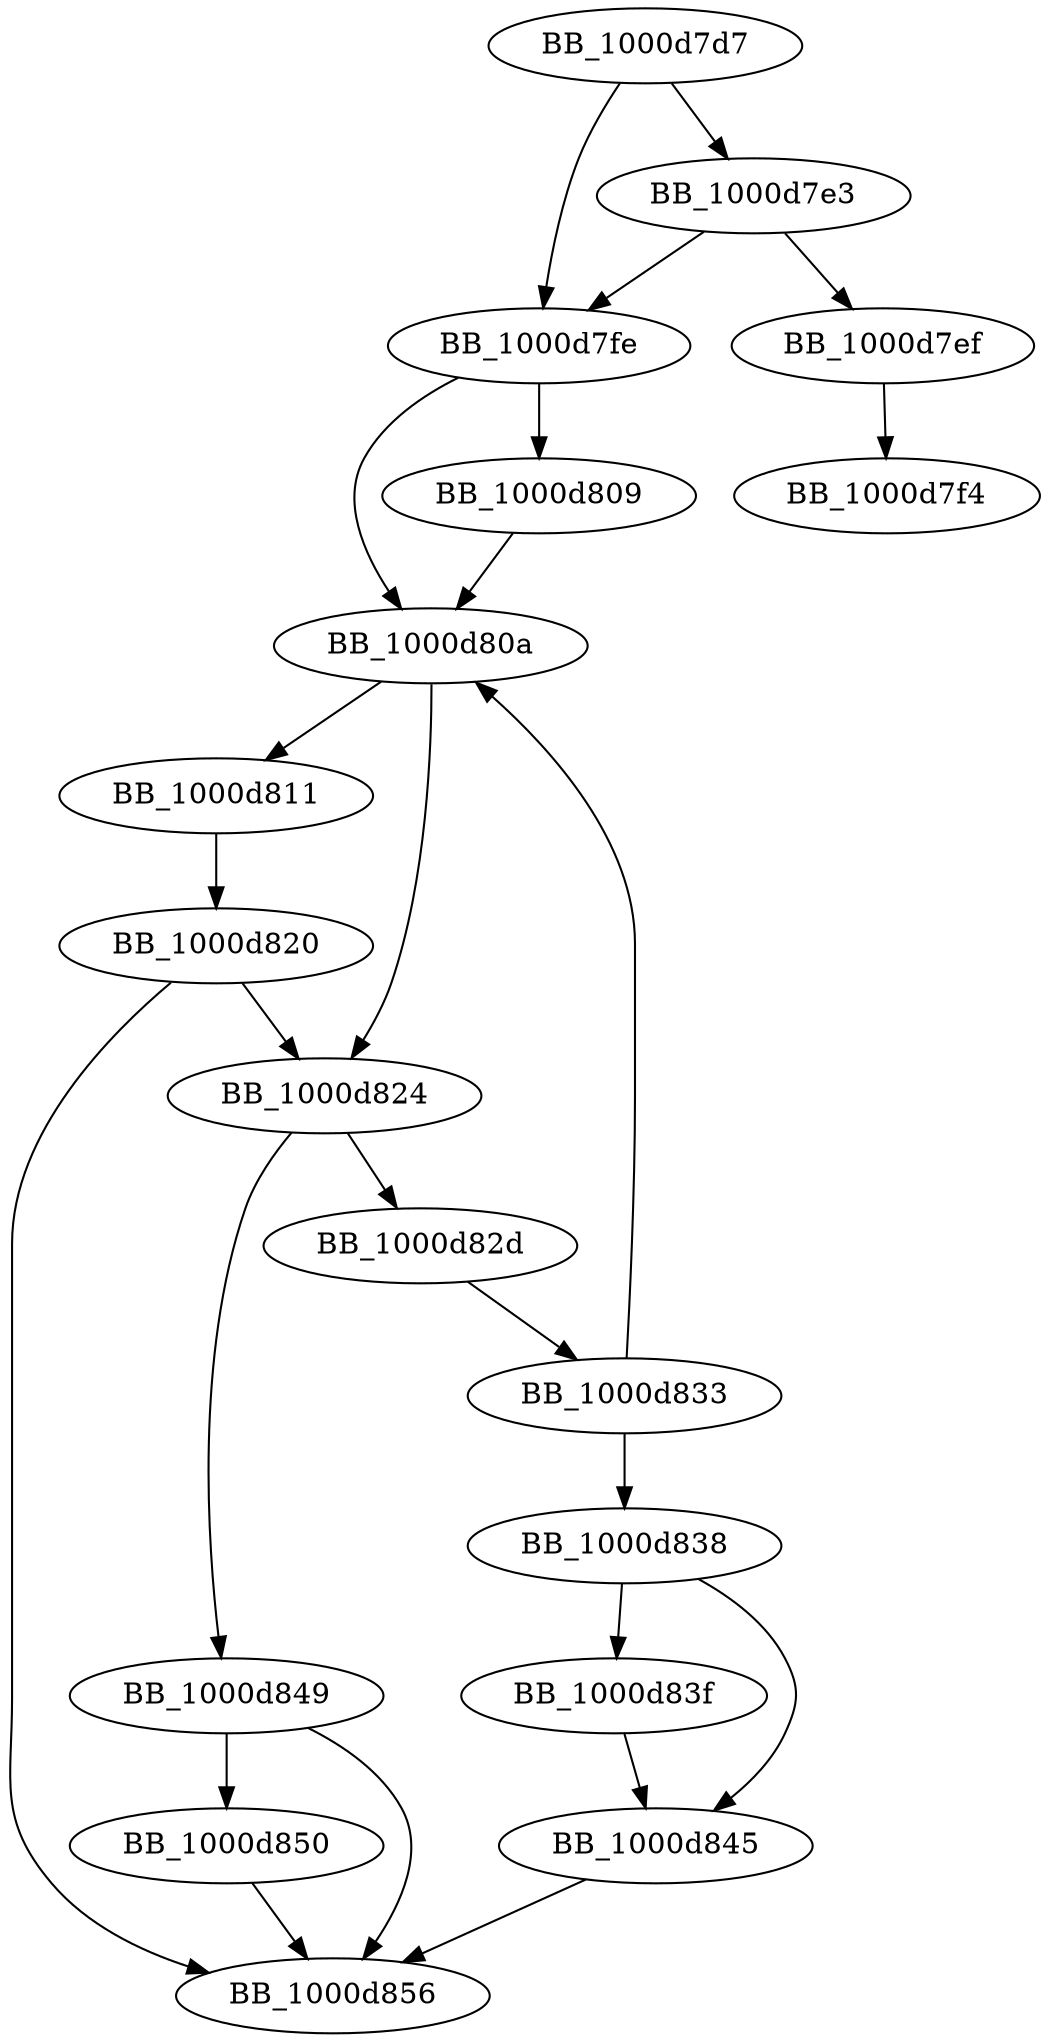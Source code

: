 DiGraph __calloc_impl{
BB_1000d7d7->BB_1000d7e3
BB_1000d7d7->BB_1000d7fe
BB_1000d7e3->BB_1000d7ef
BB_1000d7e3->BB_1000d7fe
BB_1000d7ef->BB_1000d7f4
BB_1000d7fe->BB_1000d809
BB_1000d7fe->BB_1000d80a
BB_1000d809->BB_1000d80a
BB_1000d80a->BB_1000d811
BB_1000d80a->BB_1000d824
BB_1000d811->BB_1000d820
BB_1000d820->BB_1000d824
BB_1000d820->BB_1000d856
BB_1000d824->BB_1000d82d
BB_1000d824->BB_1000d849
BB_1000d82d->BB_1000d833
BB_1000d833->BB_1000d80a
BB_1000d833->BB_1000d838
BB_1000d838->BB_1000d83f
BB_1000d838->BB_1000d845
BB_1000d83f->BB_1000d845
BB_1000d845->BB_1000d856
BB_1000d849->BB_1000d850
BB_1000d849->BB_1000d856
BB_1000d850->BB_1000d856
}
